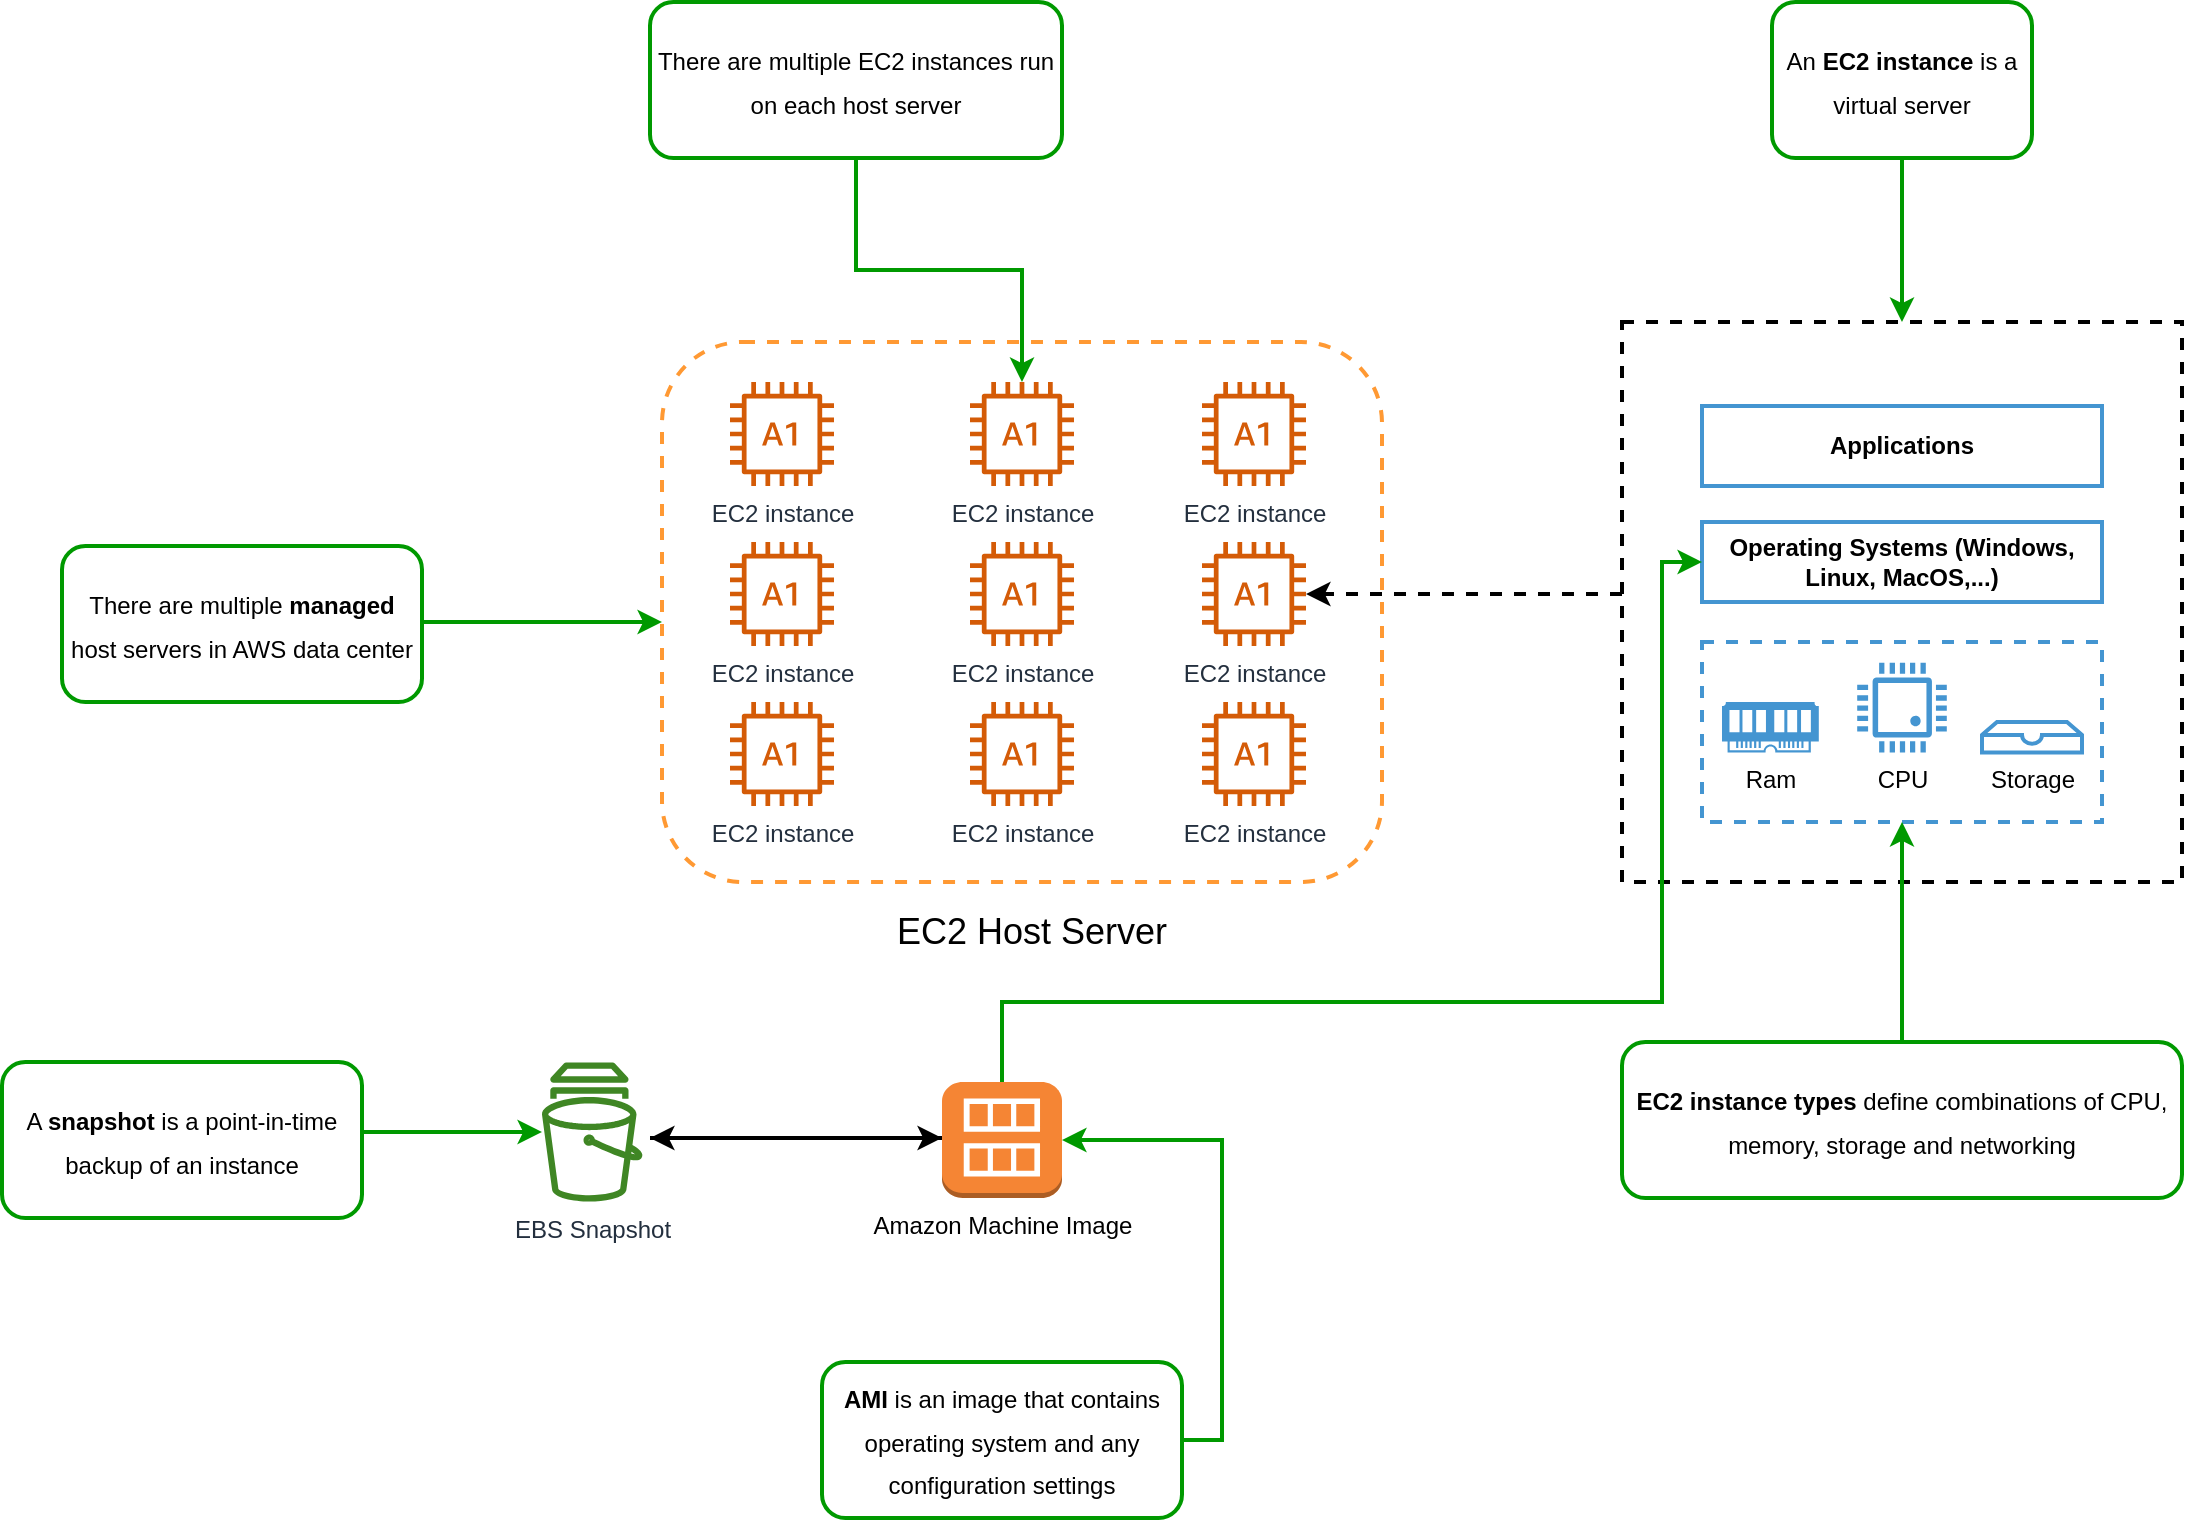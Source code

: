 <mxfile version="20.3.0" type="device"><diagram id="WtPJPY8FgUtQMVzYpGDP" name="ec2-overview"><mxGraphModel dx="2234" dy="2093" grid="1" gridSize="10" guides="1" tooltips="1" connect="1" arrows="1" fold="1" page="1" pageScale="1" pageWidth="850" pageHeight="1100" math="0" shadow="0"><root><mxCell id="0"/><mxCell id="1" parent="0"/><mxCell id="oetsJARLczl-TTvn2_CH-1" value="" style="rounded=1;whiteSpace=wrap;html=1;fillColor=none;dashed=1;strokeWidth=2;strokeColor=#FF9933;" vertex="1" parent="1"><mxGeometry x="240" y="170" width="360" height="270" as="geometry"/></mxCell><mxCell id="oetsJARLczl-TTvn2_CH-2" value="&lt;font style=&quot;font-size: 18px;&quot;&gt;EC2 Host Server&lt;/font&gt;" style="text;html=1;strokeColor=none;fillColor=none;align=center;verticalAlign=middle;whiteSpace=wrap;rounded=0;dashed=1;strokeWidth=2;" vertex="1" parent="1"><mxGeometry x="326" y="450" width="197.5" height="30" as="geometry"/></mxCell><mxCell id="oetsJARLczl-TTvn2_CH-3" value="EC2 instance" style="sketch=0;outlineConnect=0;fontColor=#232F3E;gradientColor=none;fillColor=#D45B07;strokeColor=none;dashed=0;verticalLabelPosition=bottom;verticalAlign=top;align=center;html=1;fontSize=12;fontStyle=0;aspect=fixed;pointerEvents=1;shape=mxgraph.aws4.a1_instance;strokeWidth=2;" vertex="1" parent="1"><mxGeometry x="274" y="190" width="52" height="52" as="geometry"/></mxCell><mxCell id="oetsJARLczl-TTvn2_CH-4" value="EC2 instance" style="sketch=0;outlineConnect=0;fontColor=#232F3E;gradientColor=none;fillColor=#D45B07;strokeColor=none;dashed=0;verticalLabelPosition=bottom;verticalAlign=top;align=center;html=1;fontSize=12;fontStyle=0;aspect=fixed;pointerEvents=1;shape=mxgraph.aws4.a1_instance;strokeWidth=2;" vertex="1" parent="1"><mxGeometry x="394" y="190" width="52" height="52" as="geometry"/></mxCell><mxCell id="oetsJARLczl-TTvn2_CH-5" value="EC2 instance" style="sketch=0;outlineConnect=0;fontColor=#232F3E;gradientColor=none;fillColor=#D45B07;strokeColor=none;dashed=0;verticalLabelPosition=bottom;verticalAlign=top;align=center;html=1;fontSize=12;fontStyle=0;aspect=fixed;pointerEvents=1;shape=mxgraph.aws4.a1_instance;strokeWidth=2;" vertex="1" parent="1"><mxGeometry x="510" y="190" width="52" height="52" as="geometry"/></mxCell><mxCell id="oetsJARLczl-TTvn2_CH-6" value="EC2 instance" style="sketch=0;outlineConnect=0;fontColor=#232F3E;gradientColor=none;fillColor=#D45B07;strokeColor=none;dashed=0;verticalLabelPosition=bottom;verticalAlign=top;align=center;html=1;fontSize=12;fontStyle=0;aspect=fixed;pointerEvents=1;shape=mxgraph.aws4.a1_instance;strokeWidth=2;" vertex="1" parent="1"><mxGeometry x="274" y="270" width="52" height="52" as="geometry"/></mxCell><mxCell id="oetsJARLczl-TTvn2_CH-7" value="EC2 instance" style="sketch=0;outlineConnect=0;fontColor=#232F3E;gradientColor=none;fillColor=#D45B07;strokeColor=none;dashed=0;verticalLabelPosition=bottom;verticalAlign=top;align=center;html=1;fontSize=12;fontStyle=0;aspect=fixed;pointerEvents=1;shape=mxgraph.aws4.a1_instance;strokeWidth=2;" vertex="1" parent="1"><mxGeometry x="274" y="350" width="52" height="52" as="geometry"/></mxCell><mxCell id="oetsJARLczl-TTvn2_CH-8" value="EC2 instance" style="sketch=0;outlineConnect=0;fontColor=#232F3E;gradientColor=none;fillColor=#D45B07;strokeColor=none;dashed=0;verticalLabelPosition=bottom;verticalAlign=top;align=center;html=1;fontSize=12;fontStyle=0;aspect=fixed;pointerEvents=1;shape=mxgraph.aws4.a1_instance;strokeWidth=2;" vertex="1" parent="1"><mxGeometry x="394" y="270" width="52" height="52" as="geometry"/></mxCell><mxCell id="oetsJARLczl-TTvn2_CH-9" value="EC2 instance" style="sketch=0;outlineConnect=0;fontColor=#232F3E;gradientColor=none;fillColor=#D45B07;strokeColor=none;dashed=0;verticalLabelPosition=bottom;verticalAlign=top;align=center;html=1;fontSize=12;fontStyle=0;aspect=fixed;pointerEvents=1;shape=mxgraph.aws4.a1_instance;strokeWidth=2;" vertex="1" parent="1"><mxGeometry x="394" y="350" width="52" height="52" as="geometry"/></mxCell><mxCell id="oetsJARLczl-TTvn2_CH-10" value="EC2 instance" style="sketch=0;outlineConnect=0;fontColor=#232F3E;gradientColor=none;fillColor=#D45B07;strokeColor=none;dashed=0;verticalLabelPosition=bottom;verticalAlign=top;align=center;html=1;fontSize=12;fontStyle=0;aspect=fixed;pointerEvents=1;shape=mxgraph.aws4.a1_instance;strokeWidth=2;" vertex="1" parent="1"><mxGeometry x="510" y="270" width="52" height="52" as="geometry"/></mxCell><mxCell id="oetsJARLczl-TTvn2_CH-11" value="EC2 instance" style="sketch=0;outlineConnect=0;fontColor=#232F3E;gradientColor=none;fillColor=#D45B07;strokeColor=none;dashed=0;verticalLabelPosition=bottom;verticalAlign=top;align=center;html=1;fontSize=12;fontStyle=0;aspect=fixed;pointerEvents=1;shape=mxgraph.aws4.a1_instance;strokeWidth=2;" vertex="1" parent="1"><mxGeometry x="510" y="350" width="52" height="52" as="geometry"/></mxCell><mxCell id="oetsJARLczl-TTvn2_CH-13" style="edgeStyle=orthogonalEdgeStyle;rounded=0;orthogonalLoop=1;jettySize=auto;html=1;fontSize=12;strokeColor=#009900;strokeWidth=2;" edge="1" parent="1" source="oetsJARLczl-TTvn2_CH-12" target="oetsJARLczl-TTvn2_CH-1"><mxGeometry relative="1" as="geometry"><Array as="points"><mxPoint x="180" y="310"/><mxPoint x="180" y="310"/></Array></mxGeometry></mxCell><mxCell id="oetsJARLczl-TTvn2_CH-12" value="&lt;font style=&quot;font-size: 12px;&quot;&gt;There are multiple &lt;b&gt;managed &lt;/b&gt;host servers in AWS data center&lt;/font&gt;" style="rounded=1;whiteSpace=wrap;html=1;strokeColor=#009900;strokeWidth=2;fontSize=18;fillColor=default;" vertex="1" parent="1"><mxGeometry x="-60" y="272" width="180" height="78" as="geometry"/></mxCell><mxCell id="oetsJARLczl-TTvn2_CH-16" style="edgeStyle=orthogonalEdgeStyle;rounded=0;orthogonalLoop=1;jettySize=auto;html=1;strokeColor=#009900;strokeWidth=2;fontSize=12;" edge="1" parent="1" source="oetsJARLczl-TTvn2_CH-15" target="oetsJARLczl-TTvn2_CH-4"><mxGeometry relative="1" as="geometry"/></mxCell><mxCell id="oetsJARLczl-TTvn2_CH-15" value="&lt;font style=&quot;font-size: 12px;&quot;&gt;There are multiple EC2 instances run on each host server&lt;/font&gt;" style="rounded=1;whiteSpace=wrap;html=1;strokeColor=#009900;strokeWidth=2;fontSize=18;fillColor=default;" vertex="1" parent="1"><mxGeometry x="234" width="206" height="78" as="geometry"/></mxCell><mxCell id="oetsJARLczl-TTvn2_CH-18" style="edgeStyle=orthogonalEdgeStyle;rounded=0;orthogonalLoop=1;jettySize=auto;html=1;strokeColor=#000000;strokeWidth=2;fontSize=12;dashed=1;" edge="1" parent="1" source="oetsJARLczl-TTvn2_CH-17" target="oetsJARLczl-TTvn2_CH-10"><mxGeometry relative="1" as="geometry"><Array as="points"><mxPoint x="680" y="296"/><mxPoint x="680" y="296"/></Array></mxGeometry></mxCell><mxCell id="oetsJARLczl-TTvn2_CH-17" value="" style="rounded=0;whiteSpace=wrap;html=1;strokeColor=default;strokeWidth=2;fontSize=12;fillColor=none;dashed=1;" vertex="1" parent="1"><mxGeometry x="720" y="160" width="280" height="280" as="geometry"/></mxCell><mxCell id="oetsJARLczl-TTvn2_CH-21" value="" style="rounded=0;whiteSpace=wrap;html=1;dashed=1;strokeColor=#4495D1;strokeWidth=2;fontSize=12;fillColor=none;" vertex="1" parent="1"><mxGeometry x="760" y="320" width="200" height="90" as="geometry"/></mxCell><mxCell id="oetsJARLczl-TTvn2_CH-22" value="Ram" style="pointerEvents=1;shadow=0;dashed=0;html=1;strokeColor=none;fillColor=#4495D1;labelPosition=center;verticalLabelPosition=bottom;verticalAlign=top;align=center;outlineConnect=0;shape=mxgraph.veeam.ram;strokeWidth=2;fontSize=12;" vertex="1" parent="1"><mxGeometry x="770" y="350" width="48.4" height="25.2" as="geometry"/></mxCell><mxCell id="oetsJARLczl-TTvn2_CH-23" value="CPU" style="pointerEvents=1;shadow=0;dashed=0;html=1;strokeColor=none;fillColor=#4495D1;labelPosition=center;verticalLabelPosition=bottom;verticalAlign=top;align=center;outlineConnect=0;shape=mxgraph.veeam.cpu;strokeWidth=2;fontSize=12;" vertex="1" parent="1"><mxGeometry x="837.6" y="330.4" width="44.8" height="44.8" as="geometry"/></mxCell><mxCell id="oetsJARLczl-TTvn2_CH-24" value="Storage" style="html=1;verticalLabelPosition=bottom;align=center;labelBackgroundColor=#ffffff;verticalAlign=top;strokeWidth=2;strokeColor=#4495D1;shadow=0;dashed=0;shape=mxgraph.ios7.icons.storage;fontSize=12;fillColor=none;" vertex="1" parent="1"><mxGeometry x="900" y="360" width="50" height="15.2" as="geometry"/></mxCell><mxCell id="oetsJARLczl-TTvn2_CH-25" value="&lt;b&gt;Operating Systems (Windows, Linux, MacOS,...)&lt;/b&gt;" style="rounded=0;whiteSpace=wrap;html=1;strokeColor=#4495D1;strokeWidth=2;fontSize=12;fillColor=none;" vertex="1" parent="1"><mxGeometry x="760" y="260" width="200" height="40" as="geometry"/></mxCell><mxCell id="oetsJARLczl-TTvn2_CH-26" value="&lt;b&gt;Applications&lt;/b&gt;" style="rounded=0;whiteSpace=wrap;html=1;strokeColor=#4495D1;strokeWidth=2;fontSize=12;fillColor=none;" vertex="1" parent="1"><mxGeometry x="760" y="202" width="200" height="40" as="geometry"/></mxCell><mxCell id="oetsJARLczl-TTvn2_CH-28" style="edgeStyle=orthogonalEdgeStyle;rounded=0;orthogonalLoop=1;jettySize=auto;html=1;strokeColor=#009900;strokeWidth=2;fontSize=12;" edge="1" parent="1" source="oetsJARLczl-TTvn2_CH-27" target="oetsJARLczl-TTvn2_CH-17"><mxGeometry relative="1" as="geometry"/></mxCell><mxCell id="oetsJARLczl-TTvn2_CH-27" value="&lt;font style=&quot;font-size: 12px;&quot;&gt;An &lt;b&gt;EC2 instance&lt;/b&gt; is a virtual server&lt;/font&gt;" style="rounded=1;whiteSpace=wrap;html=1;strokeColor=#009900;strokeWidth=2;fontSize=18;fillColor=default;" vertex="1" parent="1"><mxGeometry x="795" width="130" height="78" as="geometry"/></mxCell><mxCell id="oetsJARLczl-TTvn2_CH-31" style="edgeStyle=orthogonalEdgeStyle;rounded=0;orthogonalLoop=1;jettySize=auto;html=1;strokeColor=#009900;strokeWidth=2;fontSize=12;" edge="1" parent="1" source="oetsJARLczl-TTvn2_CH-29" target="oetsJARLczl-TTvn2_CH-21"><mxGeometry relative="1" as="geometry"/></mxCell><mxCell id="oetsJARLczl-TTvn2_CH-29" value="&lt;span style=&quot;font-size: 12px;&quot;&gt;&lt;b&gt;EC2 instance types &lt;/b&gt;define combinations of CPU, memory, storage and networking&lt;/span&gt;" style="rounded=1;whiteSpace=wrap;html=1;strokeColor=#009900;strokeWidth=2;fontSize=18;fillColor=default;" vertex="1" parent="1"><mxGeometry x="720" y="520" width="280" height="78" as="geometry"/></mxCell><mxCell id="oetsJARLczl-TTvn2_CH-33" style="edgeStyle=orthogonalEdgeStyle;rounded=0;orthogonalLoop=1;jettySize=auto;html=1;strokeColor=#009900;strokeWidth=2;fontSize=12;" edge="1" parent="1" source="oetsJARLczl-TTvn2_CH-32" target="oetsJARLczl-TTvn2_CH-25"><mxGeometry relative="1" as="geometry"><Array as="points"><mxPoint x="410" y="500"/><mxPoint x="740" y="500"/><mxPoint x="740" y="280"/></Array></mxGeometry></mxCell><mxCell id="oetsJARLczl-TTvn2_CH-36" style="edgeStyle=orthogonalEdgeStyle;rounded=0;orthogonalLoop=1;jettySize=auto;html=1;strokeColor=#000000;strokeWidth=2;fontSize=12;" edge="1" parent="1"><mxGeometry relative="1" as="geometry"><mxPoint x="380" y="568.011" as="sourcePoint"/><mxPoint x="234" y="568.011" as="targetPoint"/><Array as="points"><mxPoint x="340" y="568"/><mxPoint x="340" y="568"/></Array></mxGeometry></mxCell><mxCell id="oetsJARLczl-TTvn2_CH-32" value="Amazon Machine Image" style="outlineConnect=0;dashed=0;verticalLabelPosition=bottom;verticalAlign=top;align=center;html=1;shape=mxgraph.aws3.ami;fillColor=#F58534;gradientColor=none;strokeColor=#4495D1;strokeWidth=2;fontSize=12;" vertex="1" parent="1"><mxGeometry x="380" y="540" width="60" height="58" as="geometry"/></mxCell><mxCell id="oetsJARLczl-TTvn2_CH-35" style="edgeStyle=orthogonalEdgeStyle;rounded=0;orthogonalLoop=1;jettySize=auto;html=1;strokeColor=#000000;strokeWidth=2;fontSize=12;" edge="1" parent="1"><mxGeometry relative="1" as="geometry"><mxPoint x="234" y="568.0" as="sourcePoint"/><mxPoint x="380" y="568.0" as="targetPoint"/><Array as="points"><mxPoint x="310" y="568"/><mxPoint x="310" y="568"/></Array></mxGeometry></mxCell><mxCell id="oetsJARLczl-TTvn2_CH-34" value="EBS Snapshot" style="sketch=0;outlineConnect=0;fontColor=#232F3E;gradientColor=none;fillColor=#3F8624;strokeColor=none;dashed=0;verticalLabelPosition=bottom;verticalAlign=top;align=center;html=1;fontSize=12;fontStyle=0;aspect=fixed;pointerEvents=1;shape=mxgraph.aws4.snapshot;strokeWidth=2;" vertex="1" parent="1"><mxGeometry x="180" y="530" width="50.26" height="70" as="geometry"/></mxCell><mxCell id="oetsJARLczl-TTvn2_CH-38" style="edgeStyle=orthogonalEdgeStyle;rounded=0;orthogonalLoop=1;jettySize=auto;html=1;strokeColor=#009900;strokeWidth=2;fontSize=12;" edge="1" parent="1" source="oetsJARLczl-TTvn2_CH-37" target="oetsJARLczl-TTvn2_CH-34"><mxGeometry relative="1" as="geometry"><Array as="points"><mxPoint x="120" y="565"/><mxPoint x="120" y="565"/></Array></mxGeometry></mxCell><mxCell id="oetsJARLczl-TTvn2_CH-37" value="&lt;span style=&quot;font-size: 12px;&quot;&gt;A &lt;b&gt;snapshot&lt;/b&gt;&amp;nbsp;is a point-in-time backup of an instance&lt;/span&gt;" style="rounded=1;whiteSpace=wrap;html=1;strokeColor=#009900;strokeWidth=2;fontSize=18;fillColor=default;" vertex="1" parent="1"><mxGeometry x="-90" y="530" width="180" height="78" as="geometry"/></mxCell><mxCell id="oetsJARLczl-TTvn2_CH-40" style="edgeStyle=orthogonalEdgeStyle;rounded=0;orthogonalLoop=1;jettySize=auto;html=1;strokeColor=#009900;strokeWidth=2;fontSize=12;" edge="1" parent="1" source="oetsJARLczl-TTvn2_CH-39" target="oetsJARLczl-TTvn2_CH-32"><mxGeometry relative="1" as="geometry"><Array as="points"><mxPoint x="520" y="719"/><mxPoint x="520" y="569"/></Array></mxGeometry></mxCell><mxCell id="oetsJARLczl-TTvn2_CH-39" value="&lt;span style=&quot;font-size: 12px;&quot;&gt;&lt;b&gt;AMI&lt;/b&gt;&amp;nbsp;is an image that contains operating system and any configuration settings&lt;/span&gt;" style="rounded=1;whiteSpace=wrap;html=1;strokeColor=#009900;strokeWidth=2;fontSize=18;fillColor=default;" vertex="1" parent="1"><mxGeometry x="320" y="680" width="180" height="78" as="geometry"/></mxCell></root></mxGraphModel></diagram></mxfile>